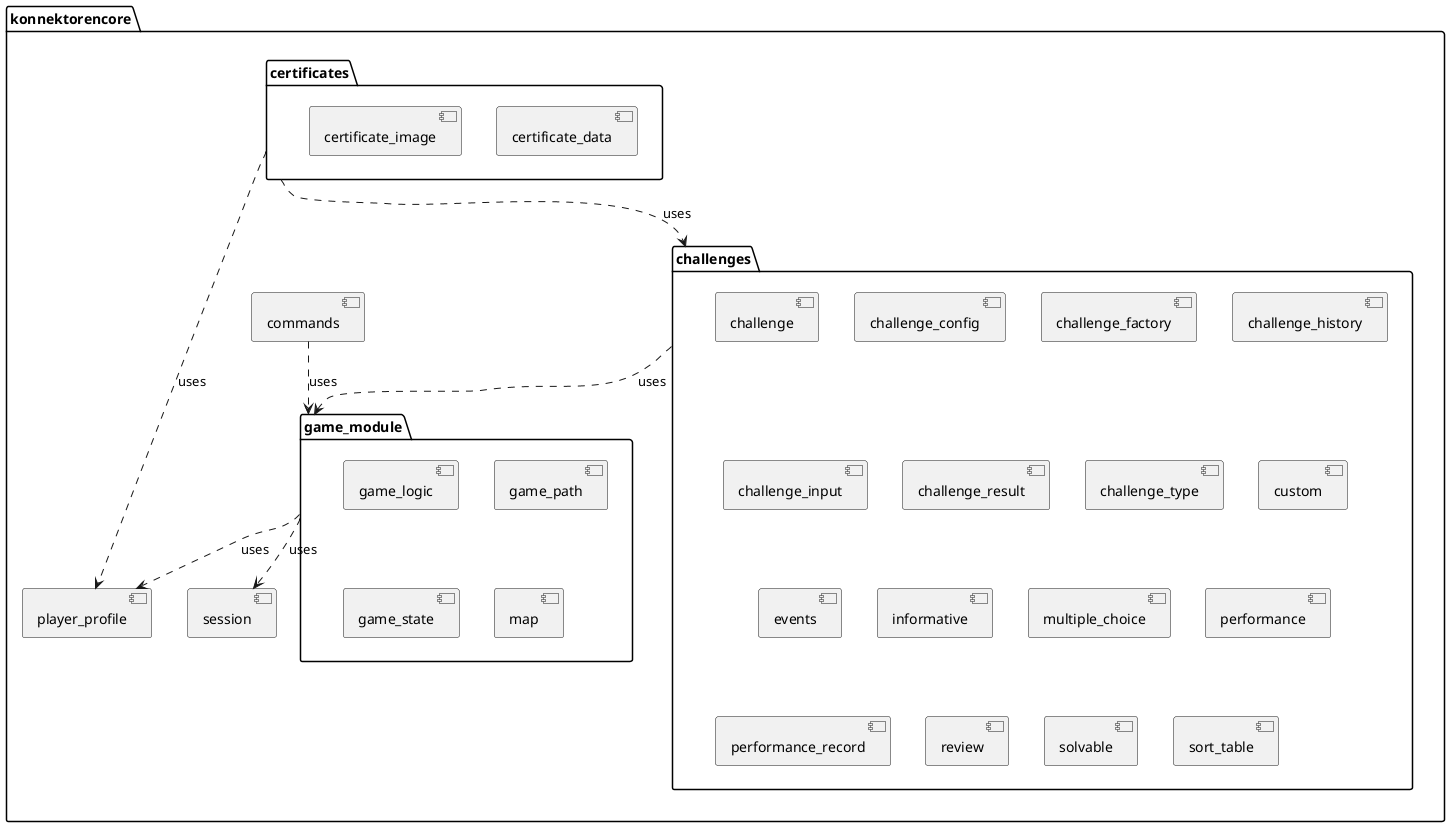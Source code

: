 @startuml
package "konnektorencore" {
    package "challenges" {
        [challenge]
        [challenge_config]
        [challenge_factory]
        [challenge_history]
        [challenge_input]
        [challenge_result]
        [challenge_type]
        [custom]
        [events]
        [informative]
        [multiple_choice]
        [performance]
        [performance_record]
        [review]
        [solvable]
        [sort_table]
    }

    package "game_module" {
        [game_logic]
        [game_path]
        [game_state]
        [map]
    }

    package "certificates" {
        [certificate_data]
        [certificate_image]
    }

    [player_profile]
    [session]
    [commands]
}

challenges ..> game_module : uses
game_module ..> player_profile : uses
game_module ..> session : uses
certificates ..> challenges : uses
certificates ..> player_profile : uses
commands ..> game_module : uses
@enduml
